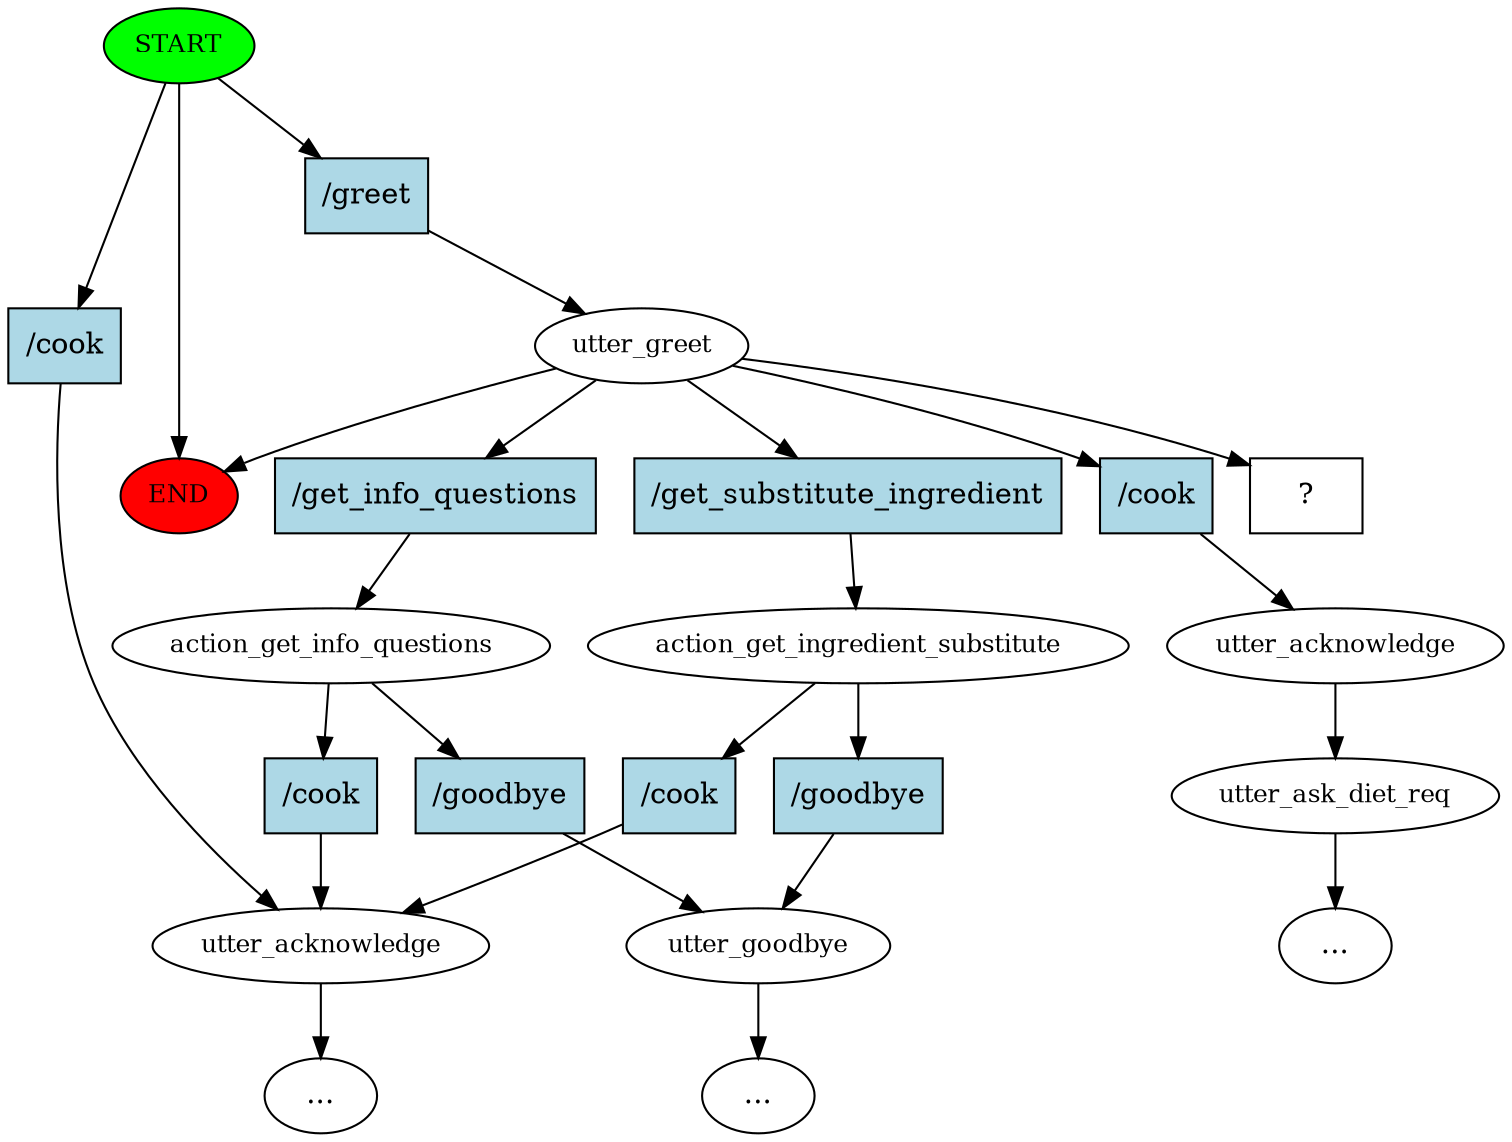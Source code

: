 digraph  {
0 [class="start active", fillcolor=green, fontsize=12, label=START, style=filled];
"-1" [class=end, fillcolor=red, fontsize=12, label=END, style=filled];
1 [class=active, fontsize=12, label=utter_greet];
2 [class="", fontsize=12, label=utter_acknowledge];
3 [class="", fontsize=12, label=utter_ask_diet_req];
4 [class="", fontsize=12, label=utter_acknowledge];
12 [class="", fontsize=12, label=action_get_info_questions];
13 [class="", fontsize=12, label=utter_goodbye];
15 [class="", fontsize=12, label=action_get_ingredient_substitute];
"-8" [class=ellipsis, label="..."];
"-11" [class=ellipsis, label="..."];
"-12" [class=ellipsis, label="..."];
31 [class="intent dashed active", label="  ?  ", shape=rect];
32 [class="intent active", fillcolor=lightblue, label="/greet", shape=rect, style=filled];
33 [class=intent, fillcolor=lightblue, label="/cook", shape=rect, style=filled];
34 [class=intent, fillcolor=lightblue, label="/cook", shape=rect, style=filled];
35 [class=intent, fillcolor=lightblue, label="/get_info_questions", shape=rect, style=filled];
36 [class=intent, fillcolor=lightblue, label="/get_substitute_ingredient", shape=rect, style=filled];
37 [class=intent, fillcolor=lightblue, label="/goodbye", shape=rect, style=filled];
38 [class=intent, fillcolor=lightblue, label="/cook", shape=rect, style=filled];
39 [class=intent, fillcolor=lightblue, label="/goodbye", shape=rect, style=filled];
40 [class=intent, fillcolor=lightblue, label="/cook", shape=rect, style=filled];
0 -> "-1"  [class="", key=NONE, label=""];
0 -> 32  [class=active, key=0];
0 -> 33  [class="", key=0];
1 -> "-1"  [class="", key=NONE, label=""];
1 -> 31  [class=active, key=NONE, label=""];
1 -> 34  [class="", key=0];
1 -> 35  [class="", key=0];
1 -> 36  [class="", key=0];
2 -> 3  [class="", key=NONE, label=""];
3 -> "-12"  [class="", key=NONE, label=""];
4 -> "-11"  [class="", key=NONE, label=""];
12 -> 37  [class="", key=0];
12 -> 38  [class="", key=0];
13 -> "-8"  [class="", key=NONE, label=""];
15 -> 39  [class="", key=0];
15 -> 40  [class="", key=0];
32 -> 1  [class=active, key=0];
33 -> 4  [class="", key=0];
34 -> 2  [class="", key=0];
35 -> 12  [class="", key=0];
36 -> 15  [class="", key=0];
37 -> 13  [class="", key=0];
38 -> 4  [class="", key=0];
39 -> 13  [class="", key=0];
40 -> 4  [class="", key=0];
}
